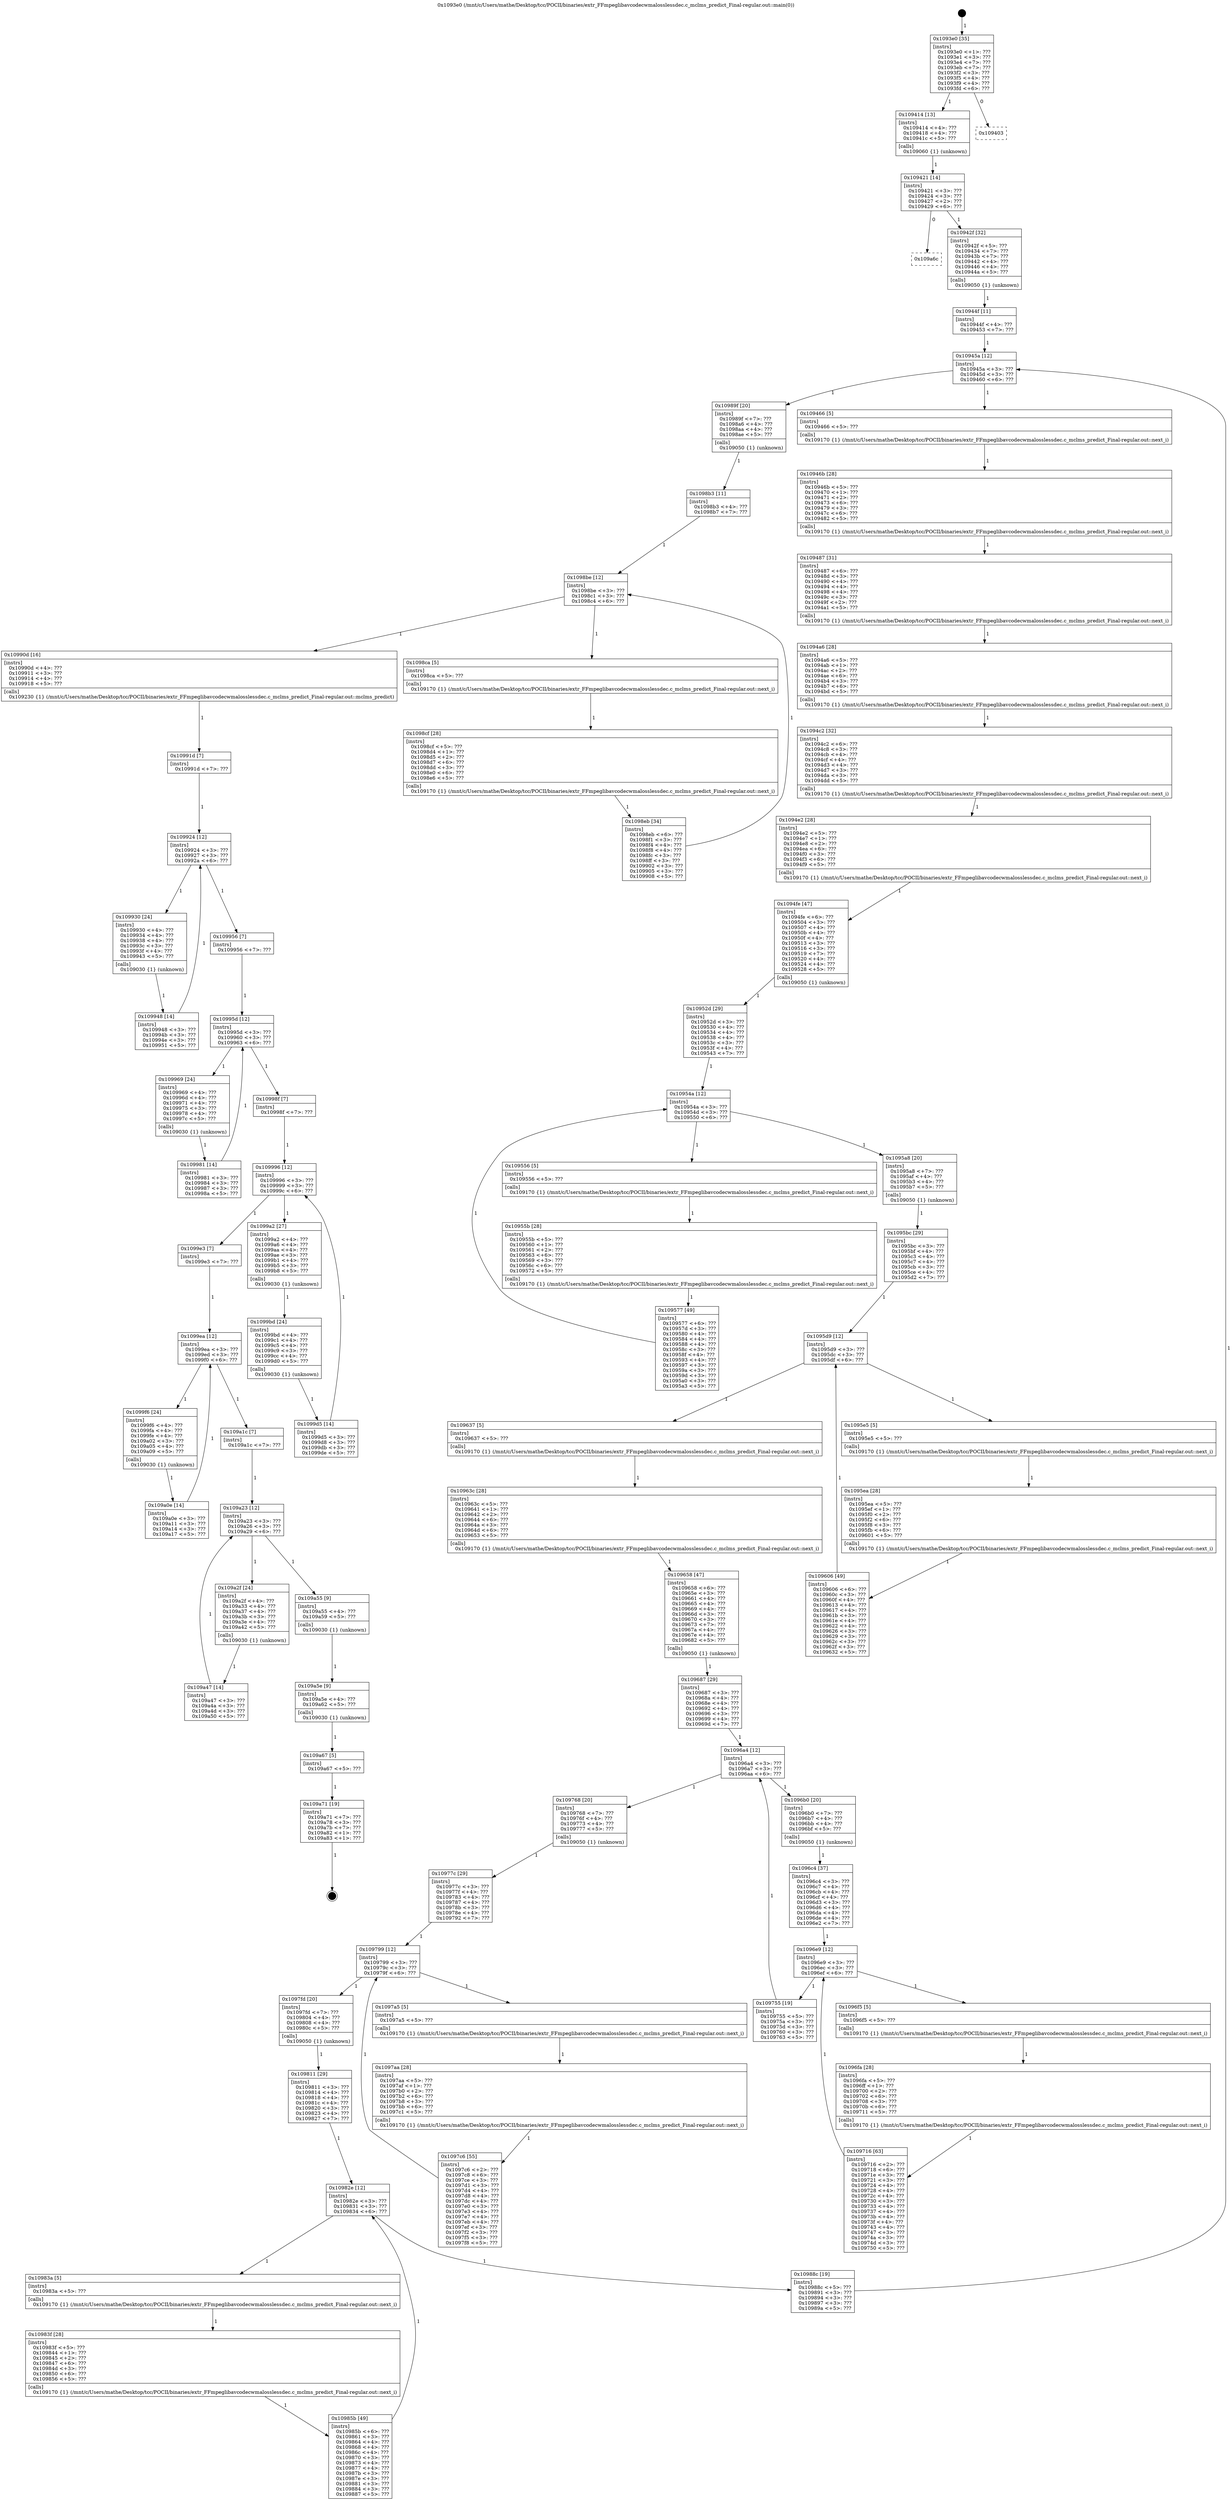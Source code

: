 digraph "0x1093e0" {
  label = "0x1093e0 (/mnt/c/Users/mathe/Desktop/tcc/POCII/binaries/extr_FFmpeglibavcodecwmalosslessdec.c_mclms_predict_Final-regular.out::main(0))"
  labelloc = "t"
  node[shape=record]

  Entry [label="",width=0.3,height=0.3,shape=circle,fillcolor=black,style=filled]
  "0x1093e0" [label="{
     0x1093e0 [35]\l
     | [instrs]\l
     &nbsp;&nbsp;0x1093e0 \<+1\>: ???\l
     &nbsp;&nbsp;0x1093e1 \<+3\>: ???\l
     &nbsp;&nbsp;0x1093e4 \<+7\>: ???\l
     &nbsp;&nbsp;0x1093eb \<+7\>: ???\l
     &nbsp;&nbsp;0x1093f2 \<+3\>: ???\l
     &nbsp;&nbsp;0x1093f5 \<+4\>: ???\l
     &nbsp;&nbsp;0x1093f9 \<+4\>: ???\l
     &nbsp;&nbsp;0x1093fd \<+6\>: ???\l
  }"]
  "0x109414" [label="{
     0x109414 [13]\l
     | [instrs]\l
     &nbsp;&nbsp;0x109414 \<+4\>: ???\l
     &nbsp;&nbsp;0x109418 \<+4\>: ???\l
     &nbsp;&nbsp;0x10941c \<+5\>: ???\l
     | [calls]\l
     &nbsp;&nbsp;0x109060 \{1\} (unknown)\l
  }"]
  "0x109403" [label="{
     0x109403\l
  }", style=dashed]
  "0x109421" [label="{
     0x109421 [14]\l
     | [instrs]\l
     &nbsp;&nbsp;0x109421 \<+3\>: ???\l
     &nbsp;&nbsp;0x109424 \<+3\>: ???\l
     &nbsp;&nbsp;0x109427 \<+2\>: ???\l
     &nbsp;&nbsp;0x109429 \<+6\>: ???\l
  }"]
  "0x109a6c" [label="{
     0x109a6c\l
  }", style=dashed]
  "0x10942f" [label="{
     0x10942f [32]\l
     | [instrs]\l
     &nbsp;&nbsp;0x10942f \<+5\>: ???\l
     &nbsp;&nbsp;0x109434 \<+7\>: ???\l
     &nbsp;&nbsp;0x10943b \<+7\>: ???\l
     &nbsp;&nbsp;0x109442 \<+4\>: ???\l
     &nbsp;&nbsp;0x109446 \<+4\>: ???\l
     &nbsp;&nbsp;0x10944a \<+5\>: ???\l
     | [calls]\l
     &nbsp;&nbsp;0x109050 \{1\} (unknown)\l
  }"]
  Exit [label="",width=0.3,height=0.3,shape=circle,fillcolor=black,style=filled,peripheries=2]
  "0x10945a" [label="{
     0x10945a [12]\l
     | [instrs]\l
     &nbsp;&nbsp;0x10945a \<+3\>: ???\l
     &nbsp;&nbsp;0x10945d \<+3\>: ???\l
     &nbsp;&nbsp;0x109460 \<+6\>: ???\l
  }"]
  "0x10989f" [label="{
     0x10989f [20]\l
     | [instrs]\l
     &nbsp;&nbsp;0x10989f \<+7\>: ???\l
     &nbsp;&nbsp;0x1098a6 \<+4\>: ???\l
     &nbsp;&nbsp;0x1098aa \<+4\>: ???\l
     &nbsp;&nbsp;0x1098ae \<+5\>: ???\l
     | [calls]\l
     &nbsp;&nbsp;0x109050 \{1\} (unknown)\l
  }"]
  "0x109466" [label="{
     0x109466 [5]\l
     | [instrs]\l
     &nbsp;&nbsp;0x109466 \<+5\>: ???\l
     | [calls]\l
     &nbsp;&nbsp;0x109170 \{1\} (/mnt/c/Users/mathe/Desktop/tcc/POCII/binaries/extr_FFmpeglibavcodecwmalosslessdec.c_mclms_predict_Final-regular.out::next_i)\l
  }"]
  "0x10946b" [label="{
     0x10946b [28]\l
     | [instrs]\l
     &nbsp;&nbsp;0x10946b \<+5\>: ???\l
     &nbsp;&nbsp;0x109470 \<+1\>: ???\l
     &nbsp;&nbsp;0x109471 \<+2\>: ???\l
     &nbsp;&nbsp;0x109473 \<+6\>: ???\l
     &nbsp;&nbsp;0x109479 \<+3\>: ???\l
     &nbsp;&nbsp;0x10947c \<+6\>: ???\l
     &nbsp;&nbsp;0x109482 \<+5\>: ???\l
     | [calls]\l
     &nbsp;&nbsp;0x109170 \{1\} (/mnt/c/Users/mathe/Desktop/tcc/POCII/binaries/extr_FFmpeglibavcodecwmalosslessdec.c_mclms_predict_Final-regular.out::next_i)\l
  }"]
  "0x109487" [label="{
     0x109487 [31]\l
     | [instrs]\l
     &nbsp;&nbsp;0x109487 \<+6\>: ???\l
     &nbsp;&nbsp;0x10948d \<+3\>: ???\l
     &nbsp;&nbsp;0x109490 \<+4\>: ???\l
     &nbsp;&nbsp;0x109494 \<+4\>: ???\l
     &nbsp;&nbsp;0x109498 \<+4\>: ???\l
     &nbsp;&nbsp;0x10949c \<+3\>: ???\l
     &nbsp;&nbsp;0x10949f \<+2\>: ???\l
     &nbsp;&nbsp;0x1094a1 \<+5\>: ???\l
     | [calls]\l
     &nbsp;&nbsp;0x109170 \{1\} (/mnt/c/Users/mathe/Desktop/tcc/POCII/binaries/extr_FFmpeglibavcodecwmalosslessdec.c_mclms_predict_Final-regular.out::next_i)\l
  }"]
  "0x1094a6" [label="{
     0x1094a6 [28]\l
     | [instrs]\l
     &nbsp;&nbsp;0x1094a6 \<+5\>: ???\l
     &nbsp;&nbsp;0x1094ab \<+1\>: ???\l
     &nbsp;&nbsp;0x1094ac \<+2\>: ???\l
     &nbsp;&nbsp;0x1094ae \<+6\>: ???\l
     &nbsp;&nbsp;0x1094b4 \<+3\>: ???\l
     &nbsp;&nbsp;0x1094b7 \<+6\>: ???\l
     &nbsp;&nbsp;0x1094bd \<+5\>: ???\l
     | [calls]\l
     &nbsp;&nbsp;0x109170 \{1\} (/mnt/c/Users/mathe/Desktop/tcc/POCII/binaries/extr_FFmpeglibavcodecwmalosslessdec.c_mclms_predict_Final-regular.out::next_i)\l
  }"]
  "0x1094c2" [label="{
     0x1094c2 [32]\l
     | [instrs]\l
     &nbsp;&nbsp;0x1094c2 \<+6\>: ???\l
     &nbsp;&nbsp;0x1094c8 \<+3\>: ???\l
     &nbsp;&nbsp;0x1094cb \<+4\>: ???\l
     &nbsp;&nbsp;0x1094cf \<+4\>: ???\l
     &nbsp;&nbsp;0x1094d3 \<+4\>: ???\l
     &nbsp;&nbsp;0x1094d7 \<+3\>: ???\l
     &nbsp;&nbsp;0x1094da \<+3\>: ???\l
     &nbsp;&nbsp;0x1094dd \<+5\>: ???\l
     | [calls]\l
     &nbsp;&nbsp;0x109170 \{1\} (/mnt/c/Users/mathe/Desktop/tcc/POCII/binaries/extr_FFmpeglibavcodecwmalosslessdec.c_mclms_predict_Final-regular.out::next_i)\l
  }"]
  "0x1094e2" [label="{
     0x1094e2 [28]\l
     | [instrs]\l
     &nbsp;&nbsp;0x1094e2 \<+5\>: ???\l
     &nbsp;&nbsp;0x1094e7 \<+1\>: ???\l
     &nbsp;&nbsp;0x1094e8 \<+2\>: ???\l
     &nbsp;&nbsp;0x1094ea \<+6\>: ???\l
     &nbsp;&nbsp;0x1094f0 \<+3\>: ???\l
     &nbsp;&nbsp;0x1094f3 \<+6\>: ???\l
     &nbsp;&nbsp;0x1094f9 \<+5\>: ???\l
     | [calls]\l
     &nbsp;&nbsp;0x109170 \{1\} (/mnt/c/Users/mathe/Desktop/tcc/POCII/binaries/extr_FFmpeglibavcodecwmalosslessdec.c_mclms_predict_Final-regular.out::next_i)\l
  }"]
  "0x1094fe" [label="{
     0x1094fe [47]\l
     | [instrs]\l
     &nbsp;&nbsp;0x1094fe \<+6\>: ???\l
     &nbsp;&nbsp;0x109504 \<+3\>: ???\l
     &nbsp;&nbsp;0x109507 \<+4\>: ???\l
     &nbsp;&nbsp;0x10950b \<+4\>: ???\l
     &nbsp;&nbsp;0x10950f \<+4\>: ???\l
     &nbsp;&nbsp;0x109513 \<+3\>: ???\l
     &nbsp;&nbsp;0x109516 \<+3\>: ???\l
     &nbsp;&nbsp;0x109519 \<+7\>: ???\l
     &nbsp;&nbsp;0x109520 \<+4\>: ???\l
     &nbsp;&nbsp;0x109524 \<+4\>: ???\l
     &nbsp;&nbsp;0x109528 \<+5\>: ???\l
     | [calls]\l
     &nbsp;&nbsp;0x109050 \{1\} (unknown)\l
  }"]
  "0x10954a" [label="{
     0x10954a [12]\l
     | [instrs]\l
     &nbsp;&nbsp;0x10954a \<+3\>: ???\l
     &nbsp;&nbsp;0x10954d \<+3\>: ???\l
     &nbsp;&nbsp;0x109550 \<+6\>: ???\l
  }"]
  "0x1095a8" [label="{
     0x1095a8 [20]\l
     | [instrs]\l
     &nbsp;&nbsp;0x1095a8 \<+7\>: ???\l
     &nbsp;&nbsp;0x1095af \<+4\>: ???\l
     &nbsp;&nbsp;0x1095b3 \<+4\>: ???\l
     &nbsp;&nbsp;0x1095b7 \<+5\>: ???\l
     | [calls]\l
     &nbsp;&nbsp;0x109050 \{1\} (unknown)\l
  }"]
  "0x109556" [label="{
     0x109556 [5]\l
     | [instrs]\l
     &nbsp;&nbsp;0x109556 \<+5\>: ???\l
     | [calls]\l
     &nbsp;&nbsp;0x109170 \{1\} (/mnt/c/Users/mathe/Desktop/tcc/POCII/binaries/extr_FFmpeglibavcodecwmalosslessdec.c_mclms_predict_Final-regular.out::next_i)\l
  }"]
  "0x10955b" [label="{
     0x10955b [28]\l
     | [instrs]\l
     &nbsp;&nbsp;0x10955b \<+5\>: ???\l
     &nbsp;&nbsp;0x109560 \<+1\>: ???\l
     &nbsp;&nbsp;0x109561 \<+2\>: ???\l
     &nbsp;&nbsp;0x109563 \<+6\>: ???\l
     &nbsp;&nbsp;0x109569 \<+3\>: ???\l
     &nbsp;&nbsp;0x10956c \<+6\>: ???\l
     &nbsp;&nbsp;0x109572 \<+5\>: ???\l
     | [calls]\l
     &nbsp;&nbsp;0x109170 \{1\} (/mnt/c/Users/mathe/Desktop/tcc/POCII/binaries/extr_FFmpeglibavcodecwmalosslessdec.c_mclms_predict_Final-regular.out::next_i)\l
  }"]
  "0x109577" [label="{
     0x109577 [49]\l
     | [instrs]\l
     &nbsp;&nbsp;0x109577 \<+6\>: ???\l
     &nbsp;&nbsp;0x10957d \<+3\>: ???\l
     &nbsp;&nbsp;0x109580 \<+4\>: ???\l
     &nbsp;&nbsp;0x109584 \<+4\>: ???\l
     &nbsp;&nbsp;0x109588 \<+4\>: ???\l
     &nbsp;&nbsp;0x10958c \<+3\>: ???\l
     &nbsp;&nbsp;0x10958f \<+4\>: ???\l
     &nbsp;&nbsp;0x109593 \<+4\>: ???\l
     &nbsp;&nbsp;0x109597 \<+3\>: ???\l
     &nbsp;&nbsp;0x10959a \<+3\>: ???\l
     &nbsp;&nbsp;0x10959d \<+3\>: ???\l
     &nbsp;&nbsp;0x1095a0 \<+3\>: ???\l
     &nbsp;&nbsp;0x1095a3 \<+5\>: ???\l
  }"]
  "0x10952d" [label="{
     0x10952d [29]\l
     | [instrs]\l
     &nbsp;&nbsp;0x10952d \<+3\>: ???\l
     &nbsp;&nbsp;0x109530 \<+4\>: ???\l
     &nbsp;&nbsp;0x109534 \<+4\>: ???\l
     &nbsp;&nbsp;0x109538 \<+4\>: ???\l
     &nbsp;&nbsp;0x10953c \<+3\>: ???\l
     &nbsp;&nbsp;0x10953f \<+4\>: ???\l
     &nbsp;&nbsp;0x109543 \<+7\>: ???\l
  }"]
  "0x1095d9" [label="{
     0x1095d9 [12]\l
     | [instrs]\l
     &nbsp;&nbsp;0x1095d9 \<+3\>: ???\l
     &nbsp;&nbsp;0x1095dc \<+3\>: ???\l
     &nbsp;&nbsp;0x1095df \<+6\>: ???\l
  }"]
  "0x109637" [label="{
     0x109637 [5]\l
     | [instrs]\l
     &nbsp;&nbsp;0x109637 \<+5\>: ???\l
     | [calls]\l
     &nbsp;&nbsp;0x109170 \{1\} (/mnt/c/Users/mathe/Desktop/tcc/POCII/binaries/extr_FFmpeglibavcodecwmalosslessdec.c_mclms_predict_Final-regular.out::next_i)\l
  }"]
  "0x1095e5" [label="{
     0x1095e5 [5]\l
     | [instrs]\l
     &nbsp;&nbsp;0x1095e5 \<+5\>: ???\l
     | [calls]\l
     &nbsp;&nbsp;0x109170 \{1\} (/mnt/c/Users/mathe/Desktop/tcc/POCII/binaries/extr_FFmpeglibavcodecwmalosslessdec.c_mclms_predict_Final-regular.out::next_i)\l
  }"]
  "0x1095ea" [label="{
     0x1095ea [28]\l
     | [instrs]\l
     &nbsp;&nbsp;0x1095ea \<+5\>: ???\l
     &nbsp;&nbsp;0x1095ef \<+1\>: ???\l
     &nbsp;&nbsp;0x1095f0 \<+2\>: ???\l
     &nbsp;&nbsp;0x1095f2 \<+6\>: ???\l
     &nbsp;&nbsp;0x1095f8 \<+3\>: ???\l
     &nbsp;&nbsp;0x1095fb \<+6\>: ???\l
     &nbsp;&nbsp;0x109601 \<+5\>: ???\l
     | [calls]\l
     &nbsp;&nbsp;0x109170 \{1\} (/mnt/c/Users/mathe/Desktop/tcc/POCII/binaries/extr_FFmpeglibavcodecwmalosslessdec.c_mclms_predict_Final-regular.out::next_i)\l
  }"]
  "0x109606" [label="{
     0x109606 [49]\l
     | [instrs]\l
     &nbsp;&nbsp;0x109606 \<+6\>: ???\l
     &nbsp;&nbsp;0x10960c \<+3\>: ???\l
     &nbsp;&nbsp;0x10960f \<+4\>: ???\l
     &nbsp;&nbsp;0x109613 \<+4\>: ???\l
     &nbsp;&nbsp;0x109617 \<+4\>: ???\l
     &nbsp;&nbsp;0x10961b \<+3\>: ???\l
     &nbsp;&nbsp;0x10961e \<+4\>: ???\l
     &nbsp;&nbsp;0x109622 \<+4\>: ???\l
     &nbsp;&nbsp;0x109626 \<+3\>: ???\l
     &nbsp;&nbsp;0x109629 \<+3\>: ???\l
     &nbsp;&nbsp;0x10962c \<+3\>: ???\l
     &nbsp;&nbsp;0x10962f \<+3\>: ???\l
     &nbsp;&nbsp;0x109632 \<+5\>: ???\l
  }"]
  "0x1095bc" [label="{
     0x1095bc [29]\l
     | [instrs]\l
     &nbsp;&nbsp;0x1095bc \<+3\>: ???\l
     &nbsp;&nbsp;0x1095bf \<+4\>: ???\l
     &nbsp;&nbsp;0x1095c3 \<+4\>: ???\l
     &nbsp;&nbsp;0x1095c7 \<+4\>: ???\l
     &nbsp;&nbsp;0x1095cb \<+3\>: ???\l
     &nbsp;&nbsp;0x1095ce \<+4\>: ???\l
     &nbsp;&nbsp;0x1095d2 \<+7\>: ???\l
  }"]
  "0x10963c" [label="{
     0x10963c [28]\l
     | [instrs]\l
     &nbsp;&nbsp;0x10963c \<+5\>: ???\l
     &nbsp;&nbsp;0x109641 \<+1\>: ???\l
     &nbsp;&nbsp;0x109642 \<+2\>: ???\l
     &nbsp;&nbsp;0x109644 \<+6\>: ???\l
     &nbsp;&nbsp;0x10964a \<+3\>: ???\l
     &nbsp;&nbsp;0x10964d \<+6\>: ???\l
     &nbsp;&nbsp;0x109653 \<+5\>: ???\l
     | [calls]\l
     &nbsp;&nbsp;0x109170 \{1\} (/mnt/c/Users/mathe/Desktop/tcc/POCII/binaries/extr_FFmpeglibavcodecwmalosslessdec.c_mclms_predict_Final-regular.out::next_i)\l
  }"]
  "0x109658" [label="{
     0x109658 [47]\l
     | [instrs]\l
     &nbsp;&nbsp;0x109658 \<+6\>: ???\l
     &nbsp;&nbsp;0x10965e \<+3\>: ???\l
     &nbsp;&nbsp;0x109661 \<+4\>: ???\l
     &nbsp;&nbsp;0x109665 \<+4\>: ???\l
     &nbsp;&nbsp;0x109669 \<+4\>: ???\l
     &nbsp;&nbsp;0x10966d \<+3\>: ???\l
     &nbsp;&nbsp;0x109670 \<+3\>: ???\l
     &nbsp;&nbsp;0x109673 \<+7\>: ???\l
     &nbsp;&nbsp;0x10967a \<+4\>: ???\l
     &nbsp;&nbsp;0x10967e \<+4\>: ???\l
     &nbsp;&nbsp;0x109682 \<+5\>: ???\l
     | [calls]\l
     &nbsp;&nbsp;0x109050 \{1\} (unknown)\l
  }"]
  "0x1096a4" [label="{
     0x1096a4 [12]\l
     | [instrs]\l
     &nbsp;&nbsp;0x1096a4 \<+3\>: ???\l
     &nbsp;&nbsp;0x1096a7 \<+3\>: ???\l
     &nbsp;&nbsp;0x1096aa \<+6\>: ???\l
  }"]
  "0x109768" [label="{
     0x109768 [20]\l
     | [instrs]\l
     &nbsp;&nbsp;0x109768 \<+7\>: ???\l
     &nbsp;&nbsp;0x10976f \<+4\>: ???\l
     &nbsp;&nbsp;0x109773 \<+4\>: ???\l
     &nbsp;&nbsp;0x109777 \<+5\>: ???\l
     | [calls]\l
     &nbsp;&nbsp;0x109050 \{1\} (unknown)\l
  }"]
  "0x1096b0" [label="{
     0x1096b0 [20]\l
     | [instrs]\l
     &nbsp;&nbsp;0x1096b0 \<+7\>: ???\l
     &nbsp;&nbsp;0x1096b7 \<+4\>: ???\l
     &nbsp;&nbsp;0x1096bb \<+4\>: ???\l
     &nbsp;&nbsp;0x1096bf \<+5\>: ???\l
     | [calls]\l
     &nbsp;&nbsp;0x109050 \{1\} (unknown)\l
  }"]
  "0x1096e9" [label="{
     0x1096e9 [12]\l
     | [instrs]\l
     &nbsp;&nbsp;0x1096e9 \<+3\>: ???\l
     &nbsp;&nbsp;0x1096ec \<+3\>: ???\l
     &nbsp;&nbsp;0x1096ef \<+6\>: ???\l
  }"]
  "0x109755" [label="{
     0x109755 [19]\l
     | [instrs]\l
     &nbsp;&nbsp;0x109755 \<+5\>: ???\l
     &nbsp;&nbsp;0x10975a \<+3\>: ???\l
     &nbsp;&nbsp;0x10975d \<+3\>: ???\l
     &nbsp;&nbsp;0x109760 \<+3\>: ???\l
     &nbsp;&nbsp;0x109763 \<+5\>: ???\l
  }"]
  "0x1096f5" [label="{
     0x1096f5 [5]\l
     | [instrs]\l
     &nbsp;&nbsp;0x1096f5 \<+5\>: ???\l
     | [calls]\l
     &nbsp;&nbsp;0x109170 \{1\} (/mnt/c/Users/mathe/Desktop/tcc/POCII/binaries/extr_FFmpeglibavcodecwmalosslessdec.c_mclms_predict_Final-regular.out::next_i)\l
  }"]
  "0x1096fa" [label="{
     0x1096fa [28]\l
     | [instrs]\l
     &nbsp;&nbsp;0x1096fa \<+5\>: ???\l
     &nbsp;&nbsp;0x1096ff \<+1\>: ???\l
     &nbsp;&nbsp;0x109700 \<+2\>: ???\l
     &nbsp;&nbsp;0x109702 \<+6\>: ???\l
     &nbsp;&nbsp;0x109708 \<+3\>: ???\l
     &nbsp;&nbsp;0x10970b \<+6\>: ???\l
     &nbsp;&nbsp;0x109711 \<+5\>: ???\l
     | [calls]\l
     &nbsp;&nbsp;0x109170 \{1\} (/mnt/c/Users/mathe/Desktop/tcc/POCII/binaries/extr_FFmpeglibavcodecwmalosslessdec.c_mclms_predict_Final-regular.out::next_i)\l
  }"]
  "0x109716" [label="{
     0x109716 [63]\l
     | [instrs]\l
     &nbsp;&nbsp;0x109716 \<+2\>: ???\l
     &nbsp;&nbsp;0x109718 \<+6\>: ???\l
     &nbsp;&nbsp;0x10971e \<+3\>: ???\l
     &nbsp;&nbsp;0x109721 \<+3\>: ???\l
     &nbsp;&nbsp;0x109724 \<+4\>: ???\l
     &nbsp;&nbsp;0x109728 \<+4\>: ???\l
     &nbsp;&nbsp;0x10972c \<+4\>: ???\l
     &nbsp;&nbsp;0x109730 \<+3\>: ???\l
     &nbsp;&nbsp;0x109733 \<+4\>: ???\l
     &nbsp;&nbsp;0x109737 \<+4\>: ???\l
     &nbsp;&nbsp;0x10973b \<+4\>: ???\l
     &nbsp;&nbsp;0x10973f \<+4\>: ???\l
     &nbsp;&nbsp;0x109743 \<+4\>: ???\l
     &nbsp;&nbsp;0x109747 \<+3\>: ???\l
     &nbsp;&nbsp;0x10974a \<+3\>: ???\l
     &nbsp;&nbsp;0x10974d \<+3\>: ???\l
     &nbsp;&nbsp;0x109750 \<+5\>: ???\l
  }"]
  "0x1096c4" [label="{
     0x1096c4 [37]\l
     | [instrs]\l
     &nbsp;&nbsp;0x1096c4 \<+3\>: ???\l
     &nbsp;&nbsp;0x1096c7 \<+4\>: ???\l
     &nbsp;&nbsp;0x1096cb \<+4\>: ???\l
     &nbsp;&nbsp;0x1096cf \<+4\>: ???\l
     &nbsp;&nbsp;0x1096d3 \<+3\>: ???\l
     &nbsp;&nbsp;0x1096d6 \<+4\>: ???\l
     &nbsp;&nbsp;0x1096da \<+4\>: ???\l
     &nbsp;&nbsp;0x1096de \<+4\>: ???\l
     &nbsp;&nbsp;0x1096e2 \<+7\>: ???\l
  }"]
  "0x109a71" [label="{
     0x109a71 [19]\l
     | [instrs]\l
     &nbsp;&nbsp;0x109a71 \<+7\>: ???\l
     &nbsp;&nbsp;0x109a78 \<+3\>: ???\l
     &nbsp;&nbsp;0x109a7b \<+7\>: ???\l
     &nbsp;&nbsp;0x109a82 \<+1\>: ???\l
     &nbsp;&nbsp;0x109a83 \<+1\>: ???\l
  }"]
  "0x109687" [label="{
     0x109687 [29]\l
     | [instrs]\l
     &nbsp;&nbsp;0x109687 \<+3\>: ???\l
     &nbsp;&nbsp;0x10968a \<+4\>: ???\l
     &nbsp;&nbsp;0x10968e \<+4\>: ???\l
     &nbsp;&nbsp;0x109692 \<+4\>: ???\l
     &nbsp;&nbsp;0x109696 \<+3\>: ???\l
     &nbsp;&nbsp;0x109699 \<+4\>: ???\l
     &nbsp;&nbsp;0x10969d \<+7\>: ???\l
  }"]
  "0x109799" [label="{
     0x109799 [12]\l
     | [instrs]\l
     &nbsp;&nbsp;0x109799 \<+3\>: ???\l
     &nbsp;&nbsp;0x10979c \<+3\>: ???\l
     &nbsp;&nbsp;0x10979f \<+6\>: ???\l
  }"]
  "0x1097fd" [label="{
     0x1097fd [20]\l
     | [instrs]\l
     &nbsp;&nbsp;0x1097fd \<+7\>: ???\l
     &nbsp;&nbsp;0x109804 \<+4\>: ???\l
     &nbsp;&nbsp;0x109808 \<+4\>: ???\l
     &nbsp;&nbsp;0x10980c \<+5\>: ???\l
     | [calls]\l
     &nbsp;&nbsp;0x109050 \{1\} (unknown)\l
  }"]
  "0x1097a5" [label="{
     0x1097a5 [5]\l
     | [instrs]\l
     &nbsp;&nbsp;0x1097a5 \<+5\>: ???\l
     | [calls]\l
     &nbsp;&nbsp;0x109170 \{1\} (/mnt/c/Users/mathe/Desktop/tcc/POCII/binaries/extr_FFmpeglibavcodecwmalosslessdec.c_mclms_predict_Final-regular.out::next_i)\l
  }"]
  "0x1097aa" [label="{
     0x1097aa [28]\l
     | [instrs]\l
     &nbsp;&nbsp;0x1097aa \<+5\>: ???\l
     &nbsp;&nbsp;0x1097af \<+1\>: ???\l
     &nbsp;&nbsp;0x1097b0 \<+2\>: ???\l
     &nbsp;&nbsp;0x1097b2 \<+6\>: ???\l
     &nbsp;&nbsp;0x1097b8 \<+3\>: ???\l
     &nbsp;&nbsp;0x1097bb \<+6\>: ???\l
     &nbsp;&nbsp;0x1097c1 \<+5\>: ???\l
     | [calls]\l
     &nbsp;&nbsp;0x109170 \{1\} (/mnt/c/Users/mathe/Desktop/tcc/POCII/binaries/extr_FFmpeglibavcodecwmalosslessdec.c_mclms_predict_Final-regular.out::next_i)\l
  }"]
  "0x1097c6" [label="{
     0x1097c6 [55]\l
     | [instrs]\l
     &nbsp;&nbsp;0x1097c6 \<+2\>: ???\l
     &nbsp;&nbsp;0x1097c8 \<+6\>: ???\l
     &nbsp;&nbsp;0x1097ce \<+3\>: ???\l
     &nbsp;&nbsp;0x1097d1 \<+3\>: ???\l
     &nbsp;&nbsp;0x1097d4 \<+4\>: ???\l
     &nbsp;&nbsp;0x1097d8 \<+4\>: ???\l
     &nbsp;&nbsp;0x1097dc \<+4\>: ???\l
     &nbsp;&nbsp;0x1097e0 \<+3\>: ???\l
     &nbsp;&nbsp;0x1097e3 \<+4\>: ???\l
     &nbsp;&nbsp;0x1097e7 \<+4\>: ???\l
     &nbsp;&nbsp;0x1097eb \<+4\>: ???\l
     &nbsp;&nbsp;0x1097ef \<+3\>: ???\l
     &nbsp;&nbsp;0x1097f2 \<+3\>: ???\l
     &nbsp;&nbsp;0x1097f5 \<+3\>: ???\l
     &nbsp;&nbsp;0x1097f8 \<+5\>: ???\l
  }"]
  "0x10977c" [label="{
     0x10977c [29]\l
     | [instrs]\l
     &nbsp;&nbsp;0x10977c \<+3\>: ???\l
     &nbsp;&nbsp;0x10977f \<+4\>: ???\l
     &nbsp;&nbsp;0x109783 \<+4\>: ???\l
     &nbsp;&nbsp;0x109787 \<+4\>: ???\l
     &nbsp;&nbsp;0x10978b \<+3\>: ???\l
     &nbsp;&nbsp;0x10978e \<+4\>: ???\l
     &nbsp;&nbsp;0x109792 \<+7\>: ???\l
  }"]
  "0x10982e" [label="{
     0x10982e [12]\l
     | [instrs]\l
     &nbsp;&nbsp;0x10982e \<+3\>: ???\l
     &nbsp;&nbsp;0x109831 \<+3\>: ???\l
     &nbsp;&nbsp;0x109834 \<+6\>: ???\l
  }"]
  "0x10988c" [label="{
     0x10988c [19]\l
     | [instrs]\l
     &nbsp;&nbsp;0x10988c \<+5\>: ???\l
     &nbsp;&nbsp;0x109891 \<+3\>: ???\l
     &nbsp;&nbsp;0x109894 \<+3\>: ???\l
     &nbsp;&nbsp;0x109897 \<+3\>: ???\l
     &nbsp;&nbsp;0x10989a \<+5\>: ???\l
  }"]
  "0x10983a" [label="{
     0x10983a [5]\l
     | [instrs]\l
     &nbsp;&nbsp;0x10983a \<+5\>: ???\l
     | [calls]\l
     &nbsp;&nbsp;0x109170 \{1\} (/mnt/c/Users/mathe/Desktop/tcc/POCII/binaries/extr_FFmpeglibavcodecwmalosslessdec.c_mclms_predict_Final-regular.out::next_i)\l
  }"]
  "0x10983f" [label="{
     0x10983f [28]\l
     | [instrs]\l
     &nbsp;&nbsp;0x10983f \<+5\>: ???\l
     &nbsp;&nbsp;0x109844 \<+1\>: ???\l
     &nbsp;&nbsp;0x109845 \<+2\>: ???\l
     &nbsp;&nbsp;0x109847 \<+6\>: ???\l
     &nbsp;&nbsp;0x10984d \<+3\>: ???\l
     &nbsp;&nbsp;0x109850 \<+6\>: ???\l
     &nbsp;&nbsp;0x109856 \<+5\>: ???\l
     | [calls]\l
     &nbsp;&nbsp;0x109170 \{1\} (/mnt/c/Users/mathe/Desktop/tcc/POCII/binaries/extr_FFmpeglibavcodecwmalosslessdec.c_mclms_predict_Final-regular.out::next_i)\l
  }"]
  "0x10985b" [label="{
     0x10985b [49]\l
     | [instrs]\l
     &nbsp;&nbsp;0x10985b \<+6\>: ???\l
     &nbsp;&nbsp;0x109861 \<+3\>: ???\l
     &nbsp;&nbsp;0x109864 \<+4\>: ???\l
     &nbsp;&nbsp;0x109868 \<+4\>: ???\l
     &nbsp;&nbsp;0x10986c \<+4\>: ???\l
     &nbsp;&nbsp;0x109870 \<+3\>: ???\l
     &nbsp;&nbsp;0x109873 \<+4\>: ???\l
     &nbsp;&nbsp;0x109877 \<+4\>: ???\l
     &nbsp;&nbsp;0x10987b \<+3\>: ???\l
     &nbsp;&nbsp;0x10987e \<+3\>: ???\l
     &nbsp;&nbsp;0x109881 \<+3\>: ???\l
     &nbsp;&nbsp;0x109884 \<+3\>: ???\l
     &nbsp;&nbsp;0x109887 \<+5\>: ???\l
  }"]
  "0x109811" [label="{
     0x109811 [29]\l
     | [instrs]\l
     &nbsp;&nbsp;0x109811 \<+3\>: ???\l
     &nbsp;&nbsp;0x109814 \<+4\>: ???\l
     &nbsp;&nbsp;0x109818 \<+4\>: ???\l
     &nbsp;&nbsp;0x10981c \<+4\>: ???\l
     &nbsp;&nbsp;0x109820 \<+3\>: ???\l
     &nbsp;&nbsp;0x109823 \<+4\>: ???\l
     &nbsp;&nbsp;0x109827 \<+7\>: ???\l
  }"]
  "0x109a67" [label="{
     0x109a67 [5]\l
     | [instrs]\l
     &nbsp;&nbsp;0x109a67 \<+5\>: ???\l
  }"]
  "0x10944f" [label="{
     0x10944f [11]\l
     | [instrs]\l
     &nbsp;&nbsp;0x10944f \<+4\>: ???\l
     &nbsp;&nbsp;0x109453 \<+7\>: ???\l
  }"]
  "0x1098be" [label="{
     0x1098be [12]\l
     | [instrs]\l
     &nbsp;&nbsp;0x1098be \<+3\>: ???\l
     &nbsp;&nbsp;0x1098c1 \<+3\>: ???\l
     &nbsp;&nbsp;0x1098c4 \<+6\>: ???\l
  }"]
  "0x10990d" [label="{
     0x10990d [16]\l
     | [instrs]\l
     &nbsp;&nbsp;0x10990d \<+4\>: ???\l
     &nbsp;&nbsp;0x109911 \<+3\>: ???\l
     &nbsp;&nbsp;0x109914 \<+4\>: ???\l
     &nbsp;&nbsp;0x109918 \<+5\>: ???\l
     | [calls]\l
     &nbsp;&nbsp;0x109230 \{1\} (/mnt/c/Users/mathe/Desktop/tcc/POCII/binaries/extr_FFmpeglibavcodecwmalosslessdec.c_mclms_predict_Final-regular.out::mclms_predict)\l
  }"]
  "0x1098ca" [label="{
     0x1098ca [5]\l
     | [instrs]\l
     &nbsp;&nbsp;0x1098ca \<+5\>: ???\l
     | [calls]\l
     &nbsp;&nbsp;0x109170 \{1\} (/mnt/c/Users/mathe/Desktop/tcc/POCII/binaries/extr_FFmpeglibavcodecwmalosslessdec.c_mclms_predict_Final-regular.out::next_i)\l
  }"]
  "0x1098cf" [label="{
     0x1098cf [28]\l
     | [instrs]\l
     &nbsp;&nbsp;0x1098cf \<+5\>: ???\l
     &nbsp;&nbsp;0x1098d4 \<+1\>: ???\l
     &nbsp;&nbsp;0x1098d5 \<+2\>: ???\l
     &nbsp;&nbsp;0x1098d7 \<+6\>: ???\l
     &nbsp;&nbsp;0x1098dd \<+3\>: ???\l
     &nbsp;&nbsp;0x1098e0 \<+6\>: ???\l
     &nbsp;&nbsp;0x1098e6 \<+5\>: ???\l
     | [calls]\l
     &nbsp;&nbsp;0x109170 \{1\} (/mnt/c/Users/mathe/Desktop/tcc/POCII/binaries/extr_FFmpeglibavcodecwmalosslessdec.c_mclms_predict_Final-regular.out::next_i)\l
  }"]
  "0x1098eb" [label="{
     0x1098eb [34]\l
     | [instrs]\l
     &nbsp;&nbsp;0x1098eb \<+6\>: ???\l
     &nbsp;&nbsp;0x1098f1 \<+3\>: ???\l
     &nbsp;&nbsp;0x1098f4 \<+4\>: ???\l
     &nbsp;&nbsp;0x1098f8 \<+4\>: ???\l
     &nbsp;&nbsp;0x1098fc \<+3\>: ???\l
     &nbsp;&nbsp;0x1098ff \<+3\>: ???\l
     &nbsp;&nbsp;0x109902 \<+3\>: ???\l
     &nbsp;&nbsp;0x109905 \<+3\>: ???\l
     &nbsp;&nbsp;0x109908 \<+5\>: ???\l
  }"]
  "0x1098b3" [label="{
     0x1098b3 [11]\l
     | [instrs]\l
     &nbsp;&nbsp;0x1098b3 \<+4\>: ???\l
     &nbsp;&nbsp;0x1098b7 \<+7\>: ???\l
  }"]
  "0x109924" [label="{
     0x109924 [12]\l
     | [instrs]\l
     &nbsp;&nbsp;0x109924 \<+3\>: ???\l
     &nbsp;&nbsp;0x109927 \<+3\>: ???\l
     &nbsp;&nbsp;0x10992a \<+6\>: ???\l
  }"]
  "0x10995d" [label="{
     0x10995d [12]\l
     | [instrs]\l
     &nbsp;&nbsp;0x10995d \<+3\>: ???\l
     &nbsp;&nbsp;0x109960 \<+3\>: ???\l
     &nbsp;&nbsp;0x109963 \<+6\>: ???\l
  }"]
  "0x109930" [label="{
     0x109930 [24]\l
     | [instrs]\l
     &nbsp;&nbsp;0x109930 \<+4\>: ???\l
     &nbsp;&nbsp;0x109934 \<+4\>: ???\l
     &nbsp;&nbsp;0x109938 \<+4\>: ???\l
     &nbsp;&nbsp;0x10993c \<+3\>: ???\l
     &nbsp;&nbsp;0x10993f \<+4\>: ???\l
     &nbsp;&nbsp;0x109943 \<+5\>: ???\l
     | [calls]\l
     &nbsp;&nbsp;0x109030 \{1\} (unknown)\l
  }"]
  "0x109948" [label="{
     0x109948 [14]\l
     | [instrs]\l
     &nbsp;&nbsp;0x109948 \<+3\>: ???\l
     &nbsp;&nbsp;0x10994b \<+3\>: ???\l
     &nbsp;&nbsp;0x10994e \<+3\>: ???\l
     &nbsp;&nbsp;0x109951 \<+5\>: ???\l
  }"]
  "0x10991d" [label="{
     0x10991d [7]\l
     | [instrs]\l
     &nbsp;&nbsp;0x10991d \<+7\>: ???\l
  }"]
  "0x109996" [label="{
     0x109996 [12]\l
     | [instrs]\l
     &nbsp;&nbsp;0x109996 \<+3\>: ???\l
     &nbsp;&nbsp;0x109999 \<+3\>: ???\l
     &nbsp;&nbsp;0x10999c \<+6\>: ???\l
  }"]
  "0x109969" [label="{
     0x109969 [24]\l
     | [instrs]\l
     &nbsp;&nbsp;0x109969 \<+4\>: ???\l
     &nbsp;&nbsp;0x10996d \<+4\>: ???\l
     &nbsp;&nbsp;0x109971 \<+4\>: ???\l
     &nbsp;&nbsp;0x109975 \<+3\>: ???\l
     &nbsp;&nbsp;0x109978 \<+4\>: ???\l
     &nbsp;&nbsp;0x10997c \<+5\>: ???\l
     | [calls]\l
     &nbsp;&nbsp;0x109030 \{1\} (unknown)\l
  }"]
  "0x109981" [label="{
     0x109981 [14]\l
     | [instrs]\l
     &nbsp;&nbsp;0x109981 \<+3\>: ???\l
     &nbsp;&nbsp;0x109984 \<+3\>: ???\l
     &nbsp;&nbsp;0x109987 \<+3\>: ???\l
     &nbsp;&nbsp;0x10998a \<+5\>: ???\l
  }"]
  "0x109956" [label="{
     0x109956 [7]\l
     | [instrs]\l
     &nbsp;&nbsp;0x109956 \<+7\>: ???\l
  }"]
  "0x1099ea" [label="{
     0x1099ea [12]\l
     | [instrs]\l
     &nbsp;&nbsp;0x1099ea \<+3\>: ???\l
     &nbsp;&nbsp;0x1099ed \<+3\>: ???\l
     &nbsp;&nbsp;0x1099f0 \<+6\>: ???\l
  }"]
  "0x1099a2" [label="{
     0x1099a2 [27]\l
     | [instrs]\l
     &nbsp;&nbsp;0x1099a2 \<+4\>: ???\l
     &nbsp;&nbsp;0x1099a6 \<+4\>: ???\l
     &nbsp;&nbsp;0x1099aa \<+4\>: ???\l
     &nbsp;&nbsp;0x1099ae \<+3\>: ???\l
     &nbsp;&nbsp;0x1099b1 \<+4\>: ???\l
     &nbsp;&nbsp;0x1099b5 \<+3\>: ???\l
     &nbsp;&nbsp;0x1099b8 \<+5\>: ???\l
     | [calls]\l
     &nbsp;&nbsp;0x109030 \{1\} (unknown)\l
  }"]
  "0x1099bd" [label="{
     0x1099bd [24]\l
     | [instrs]\l
     &nbsp;&nbsp;0x1099bd \<+4\>: ???\l
     &nbsp;&nbsp;0x1099c1 \<+4\>: ???\l
     &nbsp;&nbsp;0x1099c5 \<+4\>: ???\l
     &nbsp;&nbsp;0x1099c9 \<+3\>: ???\l
     &nbsp;&nbsp;0x1099cc \<+4\>: ???\l
     &nbsp;&nbsp;0x1099d0 \<+5\>: ???\l
     | [calls]\l
     &nbsp;&nbsp;0x109030 \{1\} (unknown)\l
  }"]
  "0x1099d5" [label="{
     0x1099d5 [14]\l
     | [instrs]\l
     &nbsp;&nbsp;0x1099d5 \<+3\>: ???\l
     &nbsp;&nbsp;0x1099d8 \<+3\>: ???\l
     &nbsp;&nbsp;0x1099db \<+3\>: ???\l
     &nbsp;&nbsp;0x1099de \<+5\>: ???\l
  }"]
  "0x10998f" [label="{
     0x10998f [7]\l
     | [instrs]\l
     &nbsp;&nbsp;0x10998f \<+7\>: ???\l
  }"]
  "0x109a23" [label="{
     0x109a23 [12]\l
     | [instrs]\l
     &nbsp;&nbsp;0x109a23 \<+3\>: ???\l
     &nbsp;&nbsp;0x109a26 \<+3\>: ???\l
     &nbsp;&nbsp;0x109a29 \<+6\>: ???\l
  }"]
  "0x1099f6" [label="{
     0x1099f6 [24]\l
     | [instrs]\l
     &nbsp;&nbsp;0x1099f6 \<+4\>: ???\l
     &nbsp;&nbsp;0x1099fa \<+4\>: ???\l
     &nbsp;&nbsp;0x1099fe \<+4\>: ???\l
     &nbsp;&nbsp;0x109a02 \<+3\>: ???\l
     &nbsp;&nbsp;0x109a05 \<+4\>: ???\l
     &nbsp;&nbsp;0x109a09 \<+5\>: ???\l
     | [calls]\l
     &nbsp;&nbsp;0x109030 \{1\} (unknown)\l
  }"]
  "0x109a0e" [label="{
     0x109a0e [14]\l
     | [instrs]\l
     &nbsp;&nbsp;0x109a0e \<+3\>: ???\l
     &nbsp;&nbsp;0x109a11 \<+3\>: ???\l
     &nbsp;&nbsp;0x109a14 \<+3\>: ???\l
     &nbsp;&nbsp;0x109a17 \<+5\>: ???\l
  }"]
  "0x1099e3" [label="{
     0x1099e3 [7]\l
     | [instrs]\l
     &nbsp;&nbsp;0x1099e3 \<+7\>: ???\l
  }"]
  "0x109a55" [label="{
     0x109a55 [9]\l
     | [instrs]\l
     &nbsp;&nbsp;0x109a55 \<+4\>: ???\l
     &nbsp;&nbsp;0x109a59 \<+5\>: ???\l
     | [calls]\l
     &nbsp;&nbsp;0x109030 \{1\} (unknown)\l
  }"]
  "0x109a2f" [label="{
     0x109a2f [24]\l
     | [instrs]\l
     &nbsp;&nbsp;0x109a2f \<+4\>: ???\l
     &nbsp;&nbsp;0x109a33 \<+4\>: ???\l
     &nbsp;&nbsp;0x109a37 \<+4\>: ???\l
     &nbsp;&nbsp;0x109a3b \<+3\>: ???\l
     &nbsp;&nbsp;0x109a3e \<+4\>: ???\l
     &nbsp;&nbsp;0x109a42 \<+5\>: ???\l
     | [calls]\l
     &nbsp;&nbsp;0x109030 \{1\} (unknown)\l
  }"]
  "0x109a47" [label="{
     0x109a47 [14]\l
     | [instrs]\l
     &nbsp;&nbsp;0x109a47 \<+3\>: ???\l
     &nbsp;&nbsp;0x109a4a \<+3\>: ???\l
     &nbsp;&nbsp;0x109a4d \<+3\>: ???\l
     &nbsp;&nbsp;0x109a50 \<+5\>: ???\l
  }"]
  "0x109a1c" [label="{
     0x109a1c [7]\l
     | [instrs]\l
     &nbsp;&nbsp;0x109a1c \<+7\>: ???\l
  }"]
  "0x109a5e" [label="{
     0x109a5e [9]\l
     | [instrs]\l
     &nbsp;&nbsp;0x109a5e \<+4\>: ???\l
     &nbsp;&nbsp;0x109a62 \<+5\>: ???\l
     | [calls]\l
     &nbsp;&nbsp;0x109030 \{1\} (unknown)\l
  }"]
  Entry -> "0x1093e0" [label=" 1"]
  "0x1093e0" -> "0x109414" [label=" 1"]
  "0x1093e0" -> "0x109403" [label=" 0"]
  "0x109414" -> "0x109421" [label=" 1"]
  "0x109421" -> "0x109a6c" [label=" 0"]
  "0x109421" -> "0x10942f" [label=" 1"]
  "0x109a71" -> Exit [label=" 1"]
  "0x10942f" -> "0x10944f" [label=" 1"]
  "0x10945a" -> "0x10989f" [label=" 1"]
  "0x10945a" -> "0x109466" [label=" 1"]
  "0x109466" -> "0x10946b" [label=" 1"]
  "0x10946b" -> "0x109487" [label=" 1"]
  "0x109487" -> "0x1094a6" [label=" 1"]
  "0x1094a6" -> "0x1094c2" [label=" 1"]
  "0x1094c2" -> "0x1094e2" [label=" 1"]
  "0x1094e2" -> "0x1094fe" [label=" 1"]
  "0x1094fe" -> "0x10952d" [label=" 1"]
  "0x10954a" -> "0x1095a8" [label=" 1"]
  "0x10954a" -> "0x109556" [label=" 1"]
  "0x109556" -> "0x10955b" [label=" 1"]
  "0x10955b" -> "0x109577" [label=" 1"]
  "0x10952d" -> "0x10954a" [label=" 1"]
  "0x109577" -> "0x10954a" [label=" 1"]
  "0x1095a8" -> "0x1095bc" [label=" 1"]
  "0x1095d9" -> "0x109637" [label=" 1"]
  "0x1095d9" -> "0x1095e5" [label=" 1"]
  "0x1095e5" -> "0x1095ea" [label=" 1"]
  "0x1095ea" -> "0x109606" [label=" 1"]
  "0x1095bc" -> "0x1095d9" [label=" 1"]
  "0x109606" -> "0x1095d9" [label=" 1"]
  "0x109637" -> "0x10963c" [label=" 1"]
  "0x10963c" -> "0x109658" [label=" 1"]
  "0x109658" -> "0x109687" [label=" 1"]
  "0x1096a4" -> "0x109768" [label=" 1"]
  "0x1096a4" -> "0x1096b0" [label=" 1"]
  "0x1096b0" -> "0x1096c4" [label=" 1"]
  "0x1096e9" -> "0x109755" [label=" 1"]
  "0x1096e9" -> "0x1096f5" [label=" 1"]
  "0x1096f5" -> "0x1096fa" [label=" 1"]
  "0x1096fa" -> "0x109716" [label=" 1"]
  "0x1096c4" -> "0x1096e9" [label=" 1"]
  "0x109716" -> "0x1096e9" [label=" 1"]
  "0x109a67" -> "0x109a71" [label=" 1"]
  "0x109687" -> "0x1096a4" [label=" 1"]
  "0x109755" -> "0x1096a4" [label=" 1"]
  "0x109768" -> "0x10977c" [label=" 1"]
  "0x109799" -> "0x1097fd" [label=" 1"]
  "0x109799" -> "0x1097a5" [label=" 1"]
  "0x1097a5" -> "0x1097aa" [label=" 1"]
  "0x1097aa" -> "0x1097c6" [label=" 1"]
  "0x10977c" -> "0x109799" [label=" 1"]
  "0x1097c6" -> "0x109799" [label=" 1"]
  "0x1097fd" -> "0x109811" [label=" 1"]
  "0x10982e" -> "0x10988c" [label=" 1"]
  "0x10982e" -> "0x10983a" [label=" 1"]
  "0x10983a" -> "0x10983f" [label=" 1"]
  "0x10983f" -> "0x10985b" [label=" 1"]
  "0x109811" -> "0x10982e" [label=" 1"]
  "0x10985b" -> "0x10982e" [label=" 1"]
  "0x109a5e" -> "0x109a67" [label=" 1"]
  "0x10944f" -> "0x10945a" [label=" 1"]
  "0x10988c" -> "0x10945a" [label=" 1"]
  "0x10989f" -> "0x1098b3" [label=" 1"]
  "0x1098be" -> "0x10990d" [label=" 1"]
  "0x1098be" -> "0x1098ca" [label=" 1"]
  "0x1098ca" -> "0x1098cf" [label=" 1"]
  "0x1098cf" -> "0x1098eb" [label=" 1"]
  "0x1098b3" -> "0x1098be" [label=" 1"]
  "0x1098eb" -> "0x1098be" [label=" 1"]
  "0x10990d" -> "0x10991d" [label=" 1"]
  "0x109924" -> "0x109956" [label=" 1"]
  "0x109924" -> "0x109930" [label=" 1"]
  "0x109930" -> "0x109948" [label=" 1"]
  "0x10991d" -> "0x109924" [label=" 1"]
  "0x109948" -> "0x109924" [label=" 1"]
  "0x10995d" -> "0x10998f" [label=" 1"]
  "0x10995d" -> "0x109969" [label=" 1"]
  "0x109969" -> "0x109981" [label=" 1"]
  "0x109956" -> "0x10995d" [label=" 1"]
  "0x109981" -> "0x10995d" [label=" 1"]
  "0x109996" -> "0x1099e3" [label=" 1"]
  "0x109996" -> "0x1099a2" [label=" 1"]
  "0x1099a2" -> "0x1099bd" [label=" 1"]
  "0x1099bd" -> "0x1099d5" [label=" 1"]
  "0x10998f" -> "0x109996" [label=" 1"]
  "0x1099d5" -> "0x109996" [label=" 1"]
  "0x1099ea" -> "0x109a1c" [label=" 1"]
  "0x1099ea" -> "0x1099f6" [label=" 1"]
  "0x1099f6" -> "0x109a0e" [label=" 1"]
  "0x1099e3" -> "0x1099ea" [label=" 1"]
  "0x109a0e" -> "0x1099ea" [label=" 1"]
  "0x109a23" -> "0x109a55" [label=" 1"]
  "0x109a23" -> "0x109a2f" [label=" 1"]
  "0x109a2f" -> "0x109a47" [label=" 1"]
  "0x109a1c" -> "0x109a23" [label=" 1"]
  "0x109a47" -> "0x109a23" [label=" 1"]
  "0x109a55" -> "0x109a5e" [label=" 1"]
}
